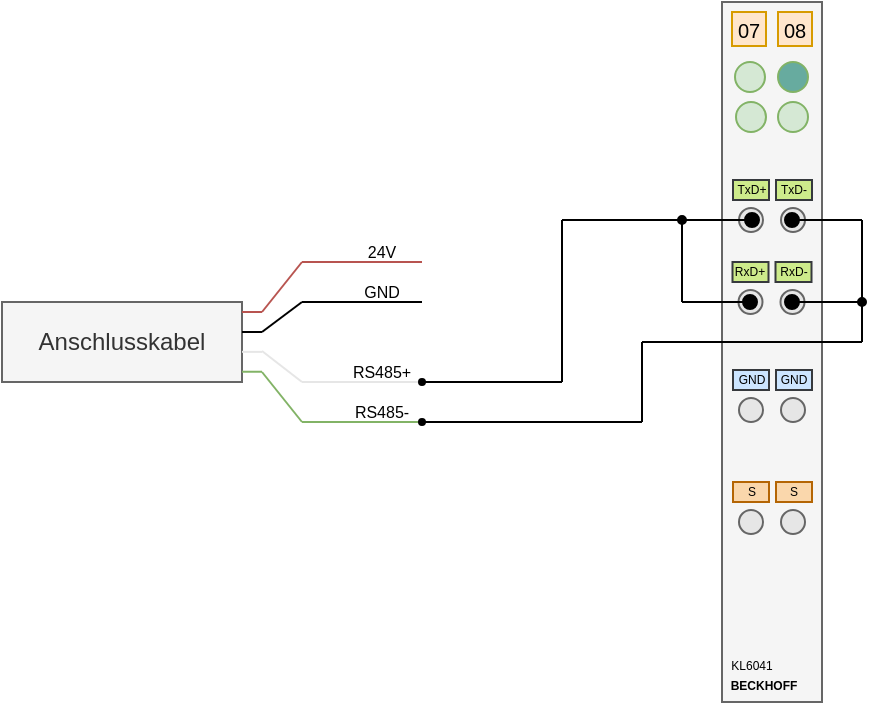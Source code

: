 <mxfile version="25.0.3">
  <diagram name="Seite-1" id="9Y6po_K6ZHVBNi66Xl9g">
    <mxGraphModel dx="666" dy="611" grid="1" gridSize="10" guides="1" tooltips="1" connect="1" arrows="1" fold="1" page="1" pageScale="1" pageWidth="1654" pageHeight="1169" math="0" shadow="0">
      <root>
        <mxCell id="0" />
        <mxCell id="1" parent="0" />
        <mxCell id="Z6pA212_5qfOtzWDxAs7-23" value="" style="group" vertex="1" connectable="0" parent="1">
          <mxGeometry x="720" y="480" width="210" height="90" as="geometry" />
        </mxCell>
        <mxCell id="Z6pA212_5qfOtzWDxAs7-4" value="Anschlusskabel" style="rounded=0;whiteSpace=wrap;html=1;fillColor=#f5f5f5;fontColor=#333333;strokeColor=#666666;" vertex="1" parent="Z6pA212_5qfOtzWDxAs7-23">
          <mxGeometry y="30" width="120" height="40" as="geometry" />
        </mxCell>
        <mxCell id="Z6pA212_5qfOtzWDxAs7-5" value="" style="endArrow=none;html=1;rounded=0;fillColor=#f8cecc;strokeColor=#b85450;" edge="1" parent="Z6pA212_5qfOtzWDxAs7-23">
          <mxGeometry width="50" height="50" relative="1" as="geometry">
            <mxPoint x="120" y="35" as="sourcePoint" />
            <mxPoint x="130" y="35" as="targetPoint" />
          </mxGeometry>
        </mxCell>
        <mxCell id="Z6pA212_5qfOtzWDxAs7-6" value="" style="endArrow=none;html=1;rounded=0;" edge="1" parent="Z6pA212_5qfOtzWDxAs7-23">
          <mxGeometry width="50" height="50" relative="1" as="geometry">
            <mxPoint x="120" y="45" as="sourcePoint" />
            <mxPoint x="130" y="45" as="targetPoint" />
          </mxGeometry>
        </mxCell>
        <mxCell id="Z6pA212_5qfOtzWDxAs7-7" value="" style="endArrow=none;html=1;rounded=0;fillColor=#f5f5f5;strokeColor=#E6E6E6;" edge="1" parent="Z6pA212_5qfOtzWDxAs7-23">
          <mxGeometry width="50" height="50" relative="1" as="geometry">
            <mxPoint x="120" y="54.93" as="sourcePoint" />
            <mxPoint x="130" y="54.93" as="targetPoint" />
          </mxGeometry>
        </mxCell>
        <mxCell id="Z6pA212_5qfOtzWDxAs7-8" value="" style="endArrow=none;html=1;rounded=0;fillColor=#d5e8d4;strokeColor=#82b366;" edge="1" parent="Z6pA212_5qfOtzWDxAs7-23">
          <mxGeometry width="50" height="50" relative="1" as="geometry">
            <mxPoint x="120" y="64.87" as="sourcePoint" />
            <mxPoint x="130" y="64.87" as="targetPoint" />
          </mxGeometry>
        </mxCell>
        <mxCell id="Z6pA212_5qfOtzWDxAs7-9" value="" style="endArrow=none;html=1;rounded=0;fillColor=#f8cecc;strokeColor=#b85450;" edge="1" parent="Z6pA212_5qfOtzWDxAs7-23">
          <mxGeometry width="50" height="50" relative="1" as="geometry">
            <mxPoint x="130" y="35" as="sourcePoint" />
            <mxPoint x="150" y="10" as="targetPoint" />
          </mxGeometry>
        </mxCell>
        <mxCell id="Z6pA212_5qfOtzWDxAs7-10" value="" style="endArrow=none;html=1;rounded=0;" edge="1" parent="Z6pA212_5qfOtzWDxAs7-23">
          <mxGeometry width="50" height="50" relative="1" as="geometry">
            <mxPoint x="130" y="45" as="sourcePoint" />
            <mxPoint x="150" y="30" as="targetPoint" />
          </mxGeometry>
        </mxCell>
        <mxCell id="Z6pA212_5qfOtzWDxAs7-11" value="" style="endArrow=none;html=1;rounded=0;fillColor=#f5f5f5;strokeColor=#E6E6E6;" edge="1" parent="Z6pA212_5qfOtzWDxAs7-23">
          <mxGeometry width="50" height="50" relative="1" as="geometry">
            <mxPoint x="130" y="54.5" as="sourcePoint" />
            <mxPoint x="150" y="70" as="targetPoint" />
          </mxGeometry>
        </mxCell>
        <mxCell id="Z6pA212_5qfOtzWDxAs7-12" value="" style="endArrow=none;html=1;rounded=0;fillColor=#d5e8d4;strokeColor=#82b366;" edge="1" parent="Z6pA212_5qfOtzWDxAs7-23">
          <mxGeometry width="50" height="50" relative="1" as="geometry">
            <mxPoint x="130" y="65" as="sourcePoint" />
            <mxPoint x="150" y="90" as="targetPoint" />
          </mxGeometry>
        </mxCell>
        <mxCell id="Z6pA212_5qfOtzWDxAs7-13" value="" style="endArrow=none;html=1;rounded=0;fillColor=#f8cecc;strokeColor=#b85450;" edge="1" parent="Z6pA212_5qfOtzWDxAs7-23">
          <mxGeometry width="50" height="50" relative="1" as="geometry">
            <mxPoint x="150" y="10" as="sourcePoint" />
            <mxPoint x="210" y="10" as="targetPoint" />
          </mxGeometry>
        </mxCell>
        <mxCell id="Z6pA212_5qfOtzWDxAs7-16" value="" style="endArrow=none;html=1;rounded=0;" edge="1" parent="Z6pA212_5qfOtzWDxAs7-23">
          <mxGeometry width="50" height="50" relative="1" as="geometry">
            <mxPoint x="150" y="30" as="sourcePoint" />
            <mxPoint x="210" y="30" as="targetPoint" />
          </mxGeometry>
        </mxCell>
        <mxCell id="Z6pA212_5qfOtzWDxAs7-17" value="" style="endArrow=none;html=1;rounded=0;fillColor=#f5f5f5;strokeColor=#E6E6E6;" edge="1" parent="Z6pA212_5qfOtzWDxAs7-23">
          <mxGeometry width="50" height="50" relative="1" as="geometry">
            <mxPoint x="150" y="70" as="sourcePoint" />
            <mxPoint x="210" y="70" as="targetPoint" />
          </mxGeometry>
        </mxCell>
        <mxCell id="Z6pA212_5qfOtzWDxAs7-18" value="" style="endArrow=none;html=1;rounded=0;fillColor=#d5e8d4;strokeColor=#82b366;" edge="1" parent="Z6pA212_5qfOtzWDxAs7-23">
          <mxGeometry width="50" height="50" relative="1" as="geometry">
            <mxPoint x="150" y="90" as="sourcePoint" />
            <mxPoint x="210" y="90" as="targetPoint" />
          </mxGeometry>
        </mxCell>
        <mxCell id="Z6pA212_5qfOtzWDxAs7-19" value="24V" style="text;html=1;align=center;verticalAlign=middle;whiteSpace=wrap;rounded=0;fontSize=8;" vertex="1" parent="Z6pA212_5qfOtzWDxAs7-23">
          <mxGeometry x="180" width="20" height="10" as="geometry" />
        </mxCell>
        <mxCell id="Z6pA212_5qfOtzWDxAs7-20" value="GND" style="text;html=1;align=center;verticalAlign=middle;whiteSpace=wrap;rounded=0;fontSize=8;" vertex="1" parent="Z6pA212_5qfOtzWDxAs7-23">
          <mxGeometry x="180" y="20" width="20" height="10" as="geometry" />
        </mxCell>
        <mxCell id="Z6pA212_5qfOtzWDxAs7-21" value="RS485+" style="text;html=1;align=center;verticalAlign=middle;whiteSpace=wrap;rounded=0;fontSize=8;" vertex="1" parent="Z6pA212_5qfOtzWDxAs7-23">
          <mxGeometry x="175" y="60" width="30" height="10" as="geometry" />
        </mxCell>
        <mxCell id="Z6pA212_5qfOtzWDxAs7-22" value="RS485-" style="text;html=1;align=center;verticalAlign=middle;whiteSpace=wrap;rounded=0;fontSize=8;" vertex="1" parent="Z6pA212_5qfOtzWDxAs7-23">
          <mxGeometry x="175" y="80" width="30" height="10" as="geometry" />
        </mxCell>
        <mxCell id="Z6pA212_5qfOtzWDxAs7-72" value="" style="group" vertex="1" connectable="0" parent="1">
          <mxGeometry x="1080" y="360" width="50" height="350" as="geometry" />
        </mxCell>
        <mxCell id="Z6pA212_5qfOtzWDxAs7-25" value="" style="rounded=0;whiteSpace=wrap;html=1;fillColor=#f5f5f5;fontColor=#333333;strokeColor=#666666;" vertex="1" parent="Z6pA212_5qfOtzWDxAs7-72">
          <mxGeometry width="50" height="350" as="geometry" />
        </mxCell>
        <mxCell id="Z6pA212_5qfOtzWDxAs7-28" value="07" style="whiteSpace=wrap;html=1;aspect=fixed;fillColor=#ffe6cc;strokeColor=#d79b00;fontSize=10;" vertex="1" parent="Z6pA212_5qfOtzWDxAs7-72">
          <mxGeometry x="5" y="5" width="17" height="17" as="geometry" />
        </mxCell>
        <mxCell id="Z6pA212_5qfOtzWDxAs7-30" value="08" style="whiteSpace=wrap;html=1;aspect=fixed;fillColor=#ffe6cc;strokeColor=#d79b00;fontSize=10;" vertex="1" parent="Z6pA212_5qfOtzWDxAs7-72">
          <mxGeometry x="28" y="5" width="17" height="17" as="geometry" />
        </mxCell>
        <mxCell id="Z6pA212_5qfOtzWDxAs7-31" value="" style="ellipse;whiteSpace=wrap;html=1;aspect=fixed;fillColor=#d5e8d4;strokeColor=#82b366;" vertex="1" parent="Z6pA212_5qfOtzWDxAs7-72">
          <mxGeometry x="6.5" y="30" width="15" height="15" as="geometry" />
        </mxCell>
        <mxCell id="Z6pA212_5qfOtzWDxAs7-32" value="" style="ellipse;whiteSpace=wrap;html=1;aspect=fixed;fillColor=#67AB9F;strokeColor=#82b366;" vertex="1" parent="Z6pA212_5qfOtzWDxAs7-72">
          <mxGeometry x="28" y="30" width="15" height="15" as="geometry" />
        </mxCell>
        <mxCell id="Z6pA212_5qfOtzWDxAs7-33" value="" style="ellipse;whiteSpace=wrap;html=1;aspect=fixed;fillColor=#d5e8d4;strokeColor=#82b366;" vertex="1" parent="Z6pA212_5qfOtzWDxAs7-72">
          <mxGeometry x="28" y="50" width="15" height="15" as="geometry" />
        </mxCell>
        <mxCell id="Z6pA212_5qfOtzWDxAs7-34" value="" style="ellipse;whiteSpace=wrap;html=1;aspect=fixed;fillColor=#d5e8d4;strokeColor=#82b366;" vertex="1" parent="Z6pA212_5qfOtzWDxAs7-72">
          <mxGeometry x="7" y="50" width="15" height="15" as="geometry" />
        </mxCell>
        <mxCell id="Z6pA212_5qfOtzWDxAs7-35" value="" style="ellipse;whiteSpace=wrap;html=1;aspect=fixed;fillColor=#E6E6E6;strokeColor=#666666;fontColor=#333333;" vertex="1" parent="Z6pA212_5qfOtzWDxAs7-72">
          <mxGeometry x="8.5" y="103" width="12" height="12" as="geometry" />
        </mxCell>
        <mxCell id="Z6pA212_5qfOtzWDxAs7-36" value="" style="ellipse;whiteSpace=wrap;html=1;aspect=fixed;fillColor=#E6E6E6;strokeColor=#666666;fontColor=#333333;" vertex="1" parent="Z6pA212_5qfOtzWDxAs7-72">
          <mxGeometry x="29.5" y="103" width="12" height="12" as="geometry" />
        </mxCell>
        <mxCell id="Z6pA212_5qfOtzWDxAs7-38" value="TxD+" style="rounded=0;whiteSpace=wrap;html=1;fontSize=6;fillColor=#cdeb8b;strokeColor=#36393d;" vertex="1" parent="Z6pA212_5qfOtzWDxAs7-72">
          <mxGeometry x="5.5" y="89" width="18" height="10" as="geometry" />
        </mxCell>
        <mxCell id="Z6pA212_5qfOtzWDxAs7-39" value="TxD-" style="rounded=0;whiteSpace=wrap;html=1;fontSize=6;fillColor=#cdeb8b;strokeColor=#36393d;" vertex="1" parent="Z6pA212_5qfOtzWDxAs7-72">
          <mxGeometry x="27" y="89" width="18" height="10" as="geometry" />
        </mxCell>
        <mxCell id="Z6pA212_5qfOtzWDxAs7-40" value="" style="ellipse;whiteSpace=wrap;html=1;aspect=fixed;fillColor=#E6E6E6;strokeColor=#666666;fontColor=#333333;" vertex="1" parent="Z6pA212_5qfOtzWDxAs7-72">
          <mxGeometry x="8.25" y="144" width="12" height="12" as="geometry" />
        </mxCell>
        <mxCell id="Z6pA212_5qfOtzWDxAs7-41" value="" style="ellipse;whiteSpace=wrap;html=1;aspect=fixed;fillColor=#E6E6E6;strokeColor=#666666;fontColor=#333333;" vertex="1" parent="Z6pA212_5qfOtzWDxAs7-72">
          <mxGeometry x="29.25" y="144" width="12" height="12" as="geometry" />
        </mxCell>
        <mxCell id="Z6pA212_5qfOtzWDxAs7-42" value="RxD+" style="rounded=0;whiteSpace=wrap;html=1;fontSize=6;fillColor=#cdeb8b;strokeColor=#36393d;" vertex="1" parent="Z6pA212_5qfOtzWDxAs7-72">
          <mxGeometry x="5.25" y="130" width="18" height="10" as="geometry" />
        </mxCell>
        <mxCell id="Z6pA212_5qfOtzWDxAs7-43" value="RxD-" style="rounded=0;whiteSpace=wrap;html=1;fontSize=6;fillColor=#cdeb8b;strokeColor=#36393d;" vertex="1" parent="Z6pA212_5qfOtzWDxAs7-72">
          <mxGeometry x="26.75" y="130" width="18" height="10" as="geometry" />
        </mxCell>
        <mxCell id="Z6pA212_5qfOtzWDxAs7-44" value="" style="ellipse;whiteSpace=wrap;html=1;aspect=fixed;fillColor=#E6E6E6;strokeColor=#666666;fontColor=#333333;" vertex="1" parent="Z6pA212_5qfOtzWDxAs7-72">
          <mxGeometry x="8.5" y="198" width="12" height="12" as="geometry" />
        </mxCell>
        <mxCell id="Z6pA212_5qfOtzWDxAs7-45" value="" style="ellipse;whiteSpace=wrap;html=1;aspect=fixed;fillColor=#E6E6E6;strokeColor=#666666;fontColor=#333333;" vertex="1" parent="Z6pA212_5qfOtzWDxAs7-72">
          <mxGeometry x="29.5" y="198" width="12" height="12" as="geometry" />
        </mxCell>
        <mxCell id="Z6pA212_5qfOtzWDxAs7-46" value="GND" style="rounded=0;whiteSpace=wrap;html=1;fontSize=6;fillColor=#cce5ff;strokeColor=#36393d;" vertex="1" parent="Z6pA212_5qfOtzWDxAs7-72">
          <mxGeometry x="5.5" y="184" width="18" height="10" as="geometry" />
        </mxCell>
        <mxCell id="Z6pA212_5qfOtzWDxAs7-47" value="GND" style="rounded=0;whiteSpace=wrap;html=1;fontSize=6;fillColor=#cce5ff;strokeColor=#36393d;" vertex="1" parent="Z6pA212_5qfOtzWDxAs7-72">
          <mxGeometry x="27" y="184" width="18" height="10" as="geometry" />
        </mxCell>
        <mxCell id="Z6pA212_5qfOtzWDxAs7-48" value="" style="ellipse;whiteSpace=wrap;html=1;aspect=fixed;fillColor=#E6E6E6;strokeColor=#666666;fontColor=#333333;" vertex="1" parent="Z6pA212_5qfOtzWDxAs7-72">
          <mxGeometry x="8.5" y="254" width="12" height="12" as="geometry" />
        </mxCell>
        <mxCell id="Z6pA212_5qfOtzWDxAs7-49" value="" style="ellipse;whiteSpace=wrap;html=1;aspect=fixed;fillColor=#E6E6E6;strokeColor=#666666;fontColor=#333333;" vertex="1" parent="Z6pA212_5qfOtzWDxAs7-72">
          <mxGeometry x="29.5" y="254" width="12" height="12" as="geometry" />
        </mxCell>
        <mxCell id="Z6pA212_5qfOtzWDxAs7-50" value="S" style="rounded=0;whiteSpace=wrap;html=1;fontSize=6;fillColor=#fad7ac;strokeColor=#b46504;" vertex="1" parent="Z6pA212_5qfOtzWDxAs7-72">
          <mxGeometry x="5.5" y="240" width="18" height="10" as="geometry" />
        </mxCell>
        <mxCell id="Z6pA212_5qfOtzWDxAs7-51" value="S" style="rounded=0;whiteSpace=wrap;html=1;fontSize=6;fillColor=#fad7ac;strokeColor=#b46504;" vertex="1" parent="Z6pA212_5qfOtzWDxAs7-72">
          <mxGeometry x="27" y="240" width="18" height="10" as="geometry" />
        </mxCell>
        <mxCell id="Z6pA212_5qfOtzWDxAs7-70" value="KL6041" style="text;html=1;align=center;verticalAlign=middle;whiteSpace=wrap;rounded=0;fontSize=6;" vertex="1" parent="Z6pA212_5qfOtzWDxAs7-72">
          <mxGeometry y="327" width="30" height="10" as="geometry" />
        </mxCell>
        <mxCell id="Z6pA212_5qfOtzWDxAs7-71" value="BECKHOFF" style="text;html=1;align=center;verticalAlign=middle;whiteSpace=wrap;rounded=0;fontSize=6;fontStyle=1" vertex="1" parent="Z6pA212_5qfOtzWDxAs7-72">
          <mxGeometry x="6" y="337" width="30" height="10" as="geometry" />
        </mxCell>
        <mxCell id="Z6pA212_5qfOtzWDxAs7-73" value="" style="endArrow=none;html=1;rounded=0;startSize=7;endSize=7;endFill=0;startArrow=oval;startFill=1;" edge="1" parent="1">
          <mxGeometry width="50" height="50" relative="1" as="geometry">
            <mxPoint x="1095" y="469" as="sourcePoint" />
            <mxPoint x="1060" y="469" as="targetPoint" />
          </mxGeometry>
        </mxCell>
        <mxCell id="Z6pA212_5qfOtzWDxAs7-74" value="" style="endArrow=none;html=1;rounded=0;startSize=7;endSize=7;endFill=0;startArrow=oval;startFill=1;" edge="1" parent="1">
          <mxGeometry width="50" height="50" relative="1" as="geometry">
            <mxPoint x="1094" y="510" as="sourcePoint" />
            <mxPoint x="1060" y="510" as="targetPoint" />
          </mxGeometry>
        </mxCell>
        <mxCell id="Z6pA212_5qfOtzWDxAs7-75" value="" style="endArrow=none;html=1;rounded=0;startSize=7;endSize=7;endFill=0;startArrow=oval;startFill=1;" edge="1" parent="1">
          <mxGeometry width="50" height="50" relative="1" as="geometry">
            <mxPoint x="1115" y="469.005" as="sourcePoint" />
            <mxPoint x="1150" y="469.005" as="targetPoint" />
          </mxGeometry>
        </mxCell>
        <mxCell id="Z6pA212_5qfOtzWDxAs7-76" value="" style="endArrow=oval;html=1;rounded=0;startSize=7;endSize=4;endFill=1;startArrow=oval;startFill=1;" edge="1" parent="1">
          <mxGeometry width="50" height="50" relative="1" as="geometry">
            <mxPoint x="1115" y="510.005" as="sourcePoint" />
            <mxPoint x="1150" y="510.005" as="targetPoint" />
          </mxGeometry>
        </mxCell>
        <mxCell id="Z6pA212_5qfOtzWDxAs7-77" value="" style="endArrow=none;html=1;rounded=0;" edge="1" parent="1">
          <mxGeometry width="50" height="50" relative="1" as="geometry">
            <mxPoint x="1000" y="469" as="sourcePoint" />
            <mxPoint x="1060" y="469" as="targetPoint" />
          </mxGeometry>
        </mxCell>
        <mxCell id="Z6pA212_5qfOtzWDxAs7-78" value="" style="endArrow=none;html=1;rounded=0;" edge="1" parent="1">
          <mxGeometry width="50" height="50" relative="1" as="geometry">
            <mxPoint x="1150" y="469" as="sourcePoint" />
            <mxPoint x="1150" y="530" as="targetPoint" />
          </mxGeometry>
        </mxCell>
        <mxCell id="Z6pA212_5qfOtzWDxAs7-79" value="" style="endArrow=none;html=1;rounded=0;" edge="1" parent="1">
          <mxGeometry width="50" height="50" relative="1" as="geometry">
            <mxPoint x="1040" y="530" as="sourcePoint" />
            <mxPoint x="1150" y="530" as="targetPoint" />
          </mxGeometry>
        </mxCell>
        <mxCell id="Z6pA212_5qfOtzWDxAs7-81" value="" style="endArrow=none;html=1;rounded=0;endFill=0;startArrow=oval;startFill=1;startSize=3;" edge="1" parent="1">
          <mxGeometry width="50" height="50" relative="1" as="geometry">
            <mxPoint x="930" y="570" as="sourcePoint" />
            <mxPoint x="1040" y="570" as="targetPoint" />
          </mxGeometry>
        </mxCell>
        <mxCell id="Z6pA212_5qfOtzWDxAs7-82" value="" style="endArrow=none;html=1;rounded=0;" edge="1" parent="1">
          <mxGeometry width="50" height="50" relative="1" as="geometry">
            <mxPoint x="1040" y="530" as="sourcePoint" />
            <mxPoint x="1040" y="570" as="targetPoint" />
          </mxGeometry>
        </mxCell>
        <mxCell id="Z6pA212_5qfOtzWDxAs7-83" value="" style="endArrow=none;html=1;rounded=0;" edge="1" parent="1">
          <mxGeometry width="50" height="50" relative="1" as="geometry">
            <mxPoint x="1000" y="469" as="sourcePoint" />
            <mxPoint x="1000" y="550" as="targetPoint" />
          </mxGeometry>
        </mxCell>
        <mxCell id="Z6pA212_5qfOtzWDxAs7-84" value="" style="endArrow=none;html=1;rounded=0;endFill=0;startArrow=oval;startFill=1;startSize=3;" edge="1" parent="1">
          <mxGeometry width="50" height="50" relative="1" as="geometry">
            <mxPoint x="930" y="550" as="sourcePoint" />
            <mxPoint x="1000" y="550" as="targetPoint" />
          </mxGeometry>
        </mxCell>
        <mxCell id="Z6pA212_5qfOtzWDxAs7-80" value="" style="endArrow=none;html=1;rounded=0;endFill=0;startArrow=oval;startFill=1;endSize=4;startSize=4;" edge="1" parent="1">
          <mxGeometry width="50" height="50" relative="1" as="geometry">
            <mxPoint x="1060" y="469" as="sourcePoint" />
            <mxPoint x="1060" y="510" as="targetPoint" />
          </mxGeometry>
        </mxCell>
      </root>
    </mxGraphModel>
  </diagram>
</mxfile>
